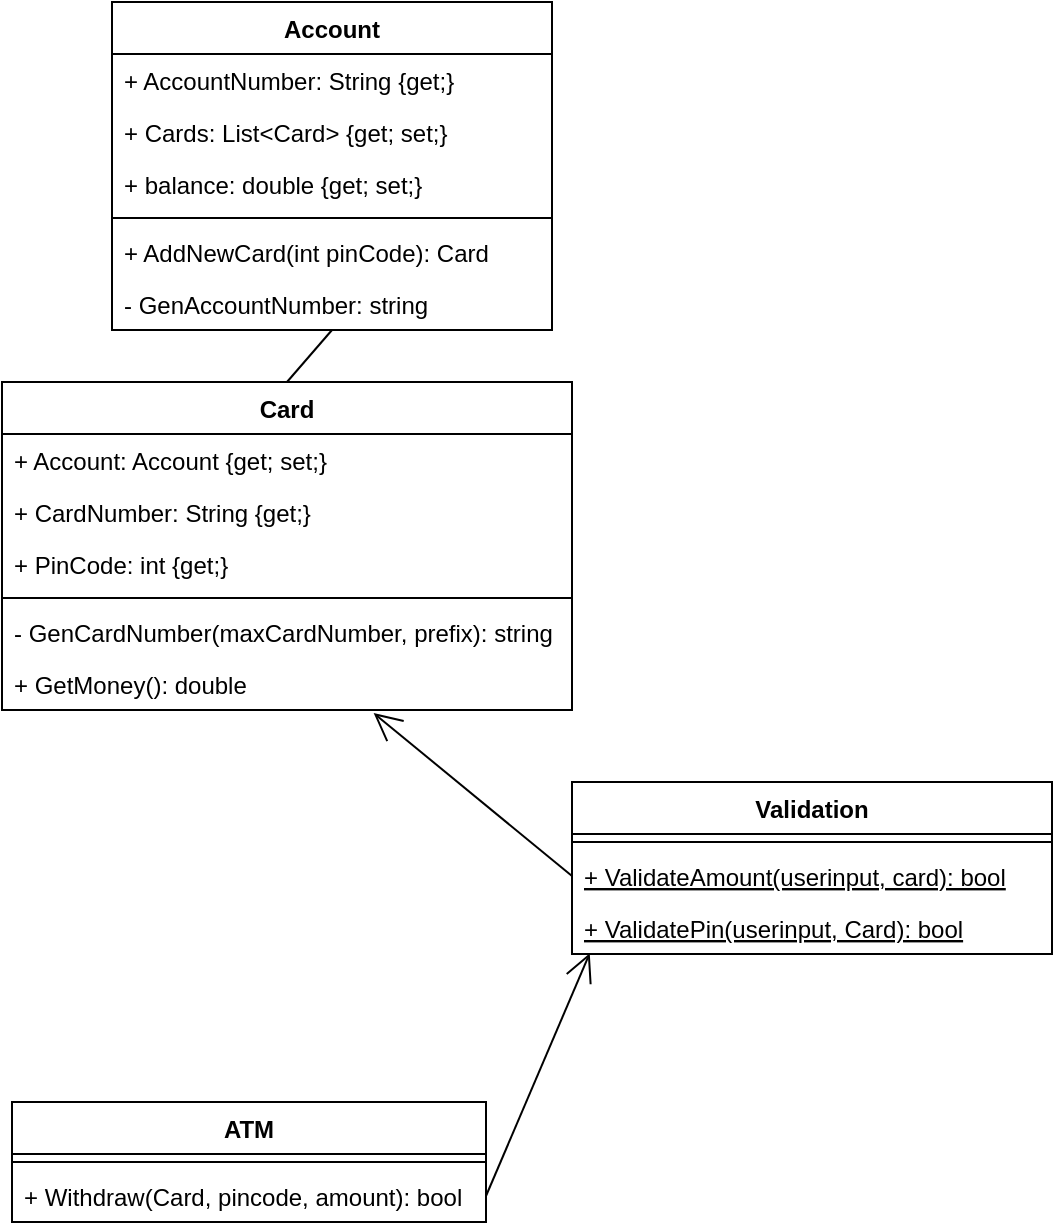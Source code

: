 <mxfile version="15.8.7" type="device"><diagram id="C5RBs43oDa-KdzZeNtuy" name="Page-1"><mxGraphModel dx="760" dy="707" grid="1" gridSize="10" guides="1" tooltips="1" connect="1" arrows="1" fold="1" page="1" pageScale="1" pageWidth="827" pageHeight="1169" math="0" shadow="0"><root><mxCell id="WIyWlLk6GJQsqaUBKTNV-0"/><mxCell id="WIyWlLk6GJQsqaUBKTNV-1" parent="WIyWlLk6GJQsqaUBKTNV-0"/><mxCell id="ZoGPLfi9hgoFwPW3-qjw-0" value="Card" style="swimlane;fontStyle=1;align=center;verticalAlign=top;childLayout=stackLayout;horizontal=1;startSize=26;horizontalStack=0;resizeParent=1;resizeParentMax=0;resizeLast=0;collapsible=1;marginBottom=0;" vertex="1" parent="WIyWlLk6GJQsqaUBKTNV-1"><mxGeometry x="235" y="570" width="285" height="164" as="geometry"/></mxCell><mxCell id="ZoGPLfi9hgoFwPW3-qjw-1" value="+ Account: Account {get; set;} " style="text;strokeColor=none;fillColor=none;align=left;verticalAlign=top;spacingLeft=4;spacingRight=4;overflow=hidden;rotatable=0;points=[[0,0.5],[1,0.5]];portConstraint=eastwest;" vertex="1" parent="ZoGPLfi9hgoFwPW3-qjw-0"><mxGeometry y="26" width="285" height="26" as="geometry"/></mxCell><mxCell id="ZoGPLfi9hgoFwPW3-qjw-32" value="+ CardNumber: String {get;}" style="text;strokeColor=none;fillColor=none;align=left;verticalAlign=top;spacingLeft=4;spacingRight=4;overflow=hidden;rotatable=0;points=[[0,0.5],[1,0.5]];portConstraint=eastwest;" vertex="1" parent="ZoGPLfi9hgoFwPW3-qjw-0"><mxGeometry y="52" width="285" height="26" as="geometry"/></mxCell><mxCell id="ZoGPLfi9hgoFwPW3-qjw-33" value="+ PinCode: int {get;}" style="text;strokeColor=none;fillColor=none;align=left;verticalAlign=top;spacingLeft=4;spacingRight=4;overflow=hidden;rotatable=0;points=[[0,0.5],[1,0.5]];portConstraint=eastwest;" vertex="1" parent="ZoGPLfi9hgoFwPW3-qjw-0"><mxGeometry y="78" width="285" height="26" as="geometry"/></mxCell><mxCell id="ZoGPLfi9hgoFwPW3-qjw-2" value="" style="line;strokeWidth=1;fillColor=none;align=left;verticalAlign=middle;spacingTop=-1;spacingLeft=3;spacingRight=3;rotatable=0;labelPosition=right;points=[];portConstraint=eastwest;" vertex="1" parent="ZoGPLfi9hgoFwPW3-qjw-0"><mxGeometry y="104" width="285" height="8" as="geometry"/></mxCell><mxCell id="ZoGPLfi9hgoFwPW3-qjw-41" value="- GenCardNumber(maxCardNumber, prefix): string" style="text;strokeColor=none;fillColor=none;align=left;verticalAlign=top;spacingLeft=4;spacingRight=4;overflow=hidden;rotatable=0;points=[[0,0.5],[1,0.5]];portConstraint=eastwest;" vertex="1" parent="ZoGPLfi9hgoFwPW3-qjw-0"><mxGeometry y="112" width="285" height="26" as="geometry"/></mxCell><mxCell id="ZoGPLfi9hgoFwPW3-qjw-3" value="+ GetMoney(): double" style="text;strokeColor=none;fillColor=none;align=left;verticalAlign=top;spacingLeft=4;spacingRight=4;overflow=hidden;rotatable=0;points=[[0,0.5],[1,0.5]];portConstraint=eastwest;" vertex="1" parent="ZoGPLfi9hgoFwPW3-qjw-0"><mxGeometry y="138" width="285" height="26" as="geometry"/></mxCell><mxCell id="ZoGPLfi9hgoFwPW3-qjw-4" value="ATM" style="swimlane;fontStyle=1;align=center;verticalAlign=top;childLayout=stackLayout;horizontal=1;startSize=26;horizontalStack=0;resizeParent=1;resizeParentMax=0;resizeLast=0;collapsible=1;marginBottom=0;" vertex="1" parent="WIyWlLk6GJQsqaUBKTNV-1"><mxGeometry x="240" y="930" width="237" height="60" as="geometry"/></mxCell><mxCell id="ZoGPLfi9hgoFwPW3-qjw-6" value="" style="line;strokeWidth=1;fillColor=none;align=left;verticalAlign=middle;spacingTop=-1;spacingLeft=3;spacingRight=3;rotatable=0;labelPosition=right;points=[];portConstraint=eastwest;" vertex="1" parent="ZoGPLfi9hgoFwPW3-qjw-4"><mxGeometry y="26" width="237" height="8" as="geometry"/></mxCell><mxCell id="ZoGPLfi9hgoFwPW3-qjw-7" value="+ Withdraw(Card, pincode, amount): bool" style="text;strokeColor=none;fillColor=none;align=left;verticalAlign=top;spacingLeft=4;spacingRight=4;overflow=hidden;rotatable=0;points=[[0,0.5],[1,0.5]];portConstraint=eastwest;" vertex="1" parent="ZoGPLfi9hgoFwPW3-qjw-4"><mxGeometry y="34" width="237" height="26" as="geometry"/></mxCell><mxCell id="ZoGPLfi9hgoFwPW3-qjw-16" value="Account" style="swimlane;fontStyle=1;align=center;verticalAlign=top;childLayout=stackLayout;horizontal=1;startSize=26;horizontalStack=0;resizeParent=1;resizeParentMax=0;resizeLast=0;collapsible=1;marginBottom=0;" vertex="1" parent="WIyWlLk6GJQsqaUBKTNV-1"><mxGeometry x="290" y="380" width="220" height="164" as="geometry"/></mxCell><mxCell id="ZoGPLfi9hgoFwPW3-qjw-17" value="+ AccountNumber: String {get;}" style="text;strokeColor=none;fillColor=none;align=left;verticalAlign=top;spacingLeft=4;spacingRight=4;overflow=hidden;rotatable=0;points=[[0,0.5],[1,0.5]];portConstraint=eastwest;" vertex="1" parent="ZoGPLfi9hgoFwPW3-qjw-16"><mxGeometry y="26" width="220" height="26" as="geometry"/></mxCell><mxCell id="ZoGPLfi9hgoFwPW3-qjw-30" value="+ Cards: List&lt;Card&gt; {get; set;}" style="text;strokeColor=none;fillColor=none;align=left;verticalAlign=top;spacingLeft=4;spacingRight=4;overflow=hidden;rotatable=0;points=[[0,0.5],[1,0.5]];portConstraint=eastwest;" vertex="1" parent="ZoGPLfi9hgoFwPW3-qjw-16"><mxGeometry y="52" width="220" height="26" as="geometry"/></mxCell><mxCell id="ZoGPLfi9hgoFwPW3-qjw-31" value="+ balance: double {get; set;}" style="text;strokeColor=none;fillColor=none;align=left;verticalAlign=top;spacingLeft=4;spacingRight=4;overflow=hidden;rotatable=0;points=[[0,0.5],[1,0.5]];portConstraint=eastwest;" vertex="1" parent="ZoGPLfi9hgoFwPW3-qjw-16"><mxGeometry y="78" width="220" height="26" as="geometry"/></mxCell><mxCell id="ZoGPLfi9hgoFwPW3-qjw-18" value="" style="line;strokeWidth=1;fillColor=none;align=left;verticalAlign=middle;spacingTop=-1;spacingLeft=3;spacingRight=3;rotatable=0;labelPosition=right;points=[];portConstraint=eastwest;" vertex="1" parent="ZoGPLfi9hgoFwPW3-qjw-16"><mxGeometry y="104" width="220" height="8" as="geometry"/></mxCell><mxCell id="ZoGPLfi9hgoFwPW3-qjw-39" value="+ AddNewCard(int pinCode): Card " style="text;strokeColor=none;fillColor=none;align=left;verticalAlign=top;spacingLeft=4;spacingRight=4;overflow=hidden;rotatable=0;points=[[0,0.5],[1,0.5]];portConstraint=eastwest;" vertex="1" parent="ZoGPLfi9hgoFwPW3-qjw-16"><mxGeometry y="112" width="220" height="26" as="geometry"/></mxCell><mxCell id="ZoGPLfi9hgoFwPW3-qjw-40" value="- GenAccountNumber: string" style="text;strokeColor=none;fillColor=none;align=left;verticalAlign=top;spacingLeft=4;spacingRight=4;overflow=hidden;rotatable=0;points=[[0,0.5],[1,0.5]];portConstraint=eastwest;" vertex="1" parent="ZoGPLfi9hgoFwPW3-qjw-16"><mxGeometry y="138" width="220" height="26" as="geometry"/></mxCell><mxCell id="ZoGPLfi9hgoFwPW3-qjw-20" value="Validation" style="swimlane;fontStyle=1;align=center;verticalAlign=top;childLayout=stackLayout;horizontal=1;startSize=26;horizontalStack=0;resizeParent=1;resizeParentMax=0;resizeLast=0;collapsible=1;marginBottom=0;" vertex="1" parent="WIyWlLk6GJQsqaUBKTNV-1"><mxGeometry x="520" y="770" width="240" height="86" as="geometry"/></mxCell><mxCell id="ZoGPLfi9hgoFwPW3-qjw-22" value="" style="line;strokeWidth=1;fillColor=none;align=left;verticalAlign=middle;spacingTop=-1;spacingLeft=3;spacingRight=3;rotatable=0;labelPosition=right;points=[];portConstraint=eastwest;" vertex="1" parent="ZoGPLfi9hgoFwPW3-qjw-20"><mxGeometry y="26" width="240" height="8" as="geometry"/></mxCell><mxCell id="ZoGPLfi9hgoFwPW3-qjw-28" value="+ ValidateAmount(userinput, card): bool" style="text;strokeColor=none;fillColor=none;align=left;verticalAlign=top;spacingLeft=4;spacingRight=4;overflow=hidden;rotatable=0;points=[[0,0.5],[1,0.5]];portConstraint=eastwest;fontStyle=4" vertex="1" parent="ZoGPLfi9hgoFwPW3-qjw-20"><mxGeometry y="34" width="240" height="26" as="geometry"/></mxCell><mxCell id="ZoGPLfi9hgoFwPW3-qjw-23" value="+ ValidatePin(userinput, Card): bool" style="text;strokeColor=none;fillColor=none;align=left;verticalAlign=top;spacingLeft=4;spacingRight=4;overflow=hidden;rotatable=0;points=[[0,0.5],[1,0.5]];portConstraint=eastwest;fontStyle=4" vertex="1" parent="ZoGPLfi9hgoFwPW3-qjw-20"><mxGeometry y="60" width="240" height="26" as="geometry"/></mxCell><mxCell id="ZoGPLfi9hgoFwPW3-qjw-29" value="" style="endArrow=none;html=1;rounded=0;exitX=0.5;exitY=0;exitDx=0;exitDy=0;entryX=0.5;entryY=1;entryDx=0;entryDy=0;" edge="1" parent="WIyWlLk6GJQsqaUBKTNV-1" source="ZoGPLfi9hgoFwPW3-qjw-0" target="ZoGPLfi9hgoFwPW3-qjw-16"><mxGeometry width="50" height="50" relative="1" as="geometry"><mxPoint x="390" y="530" as="sourcePoint"/><mxPoint x="370" y="518" as="targetPoint"/></mxGeometry></mxCell><mxCell id="ZoGPLfi9hgoFwPW3-qjw-35" value="" style="endArrow=open;endFill=1;endSize=12;html=1;rounded=0;entryX=0.037;entryY=0.985;entryDx=0;entryDy=0;entryPerimeter=0;exitX=1;exitY=0.5;exitDx=0;exitDy=0;" edge="1" parent="WIyWlLk6GJQsqaUBKTNV-1" source="ZoGPLfi9hgoFwPW3-qjw-7" target="ZoGPLfi9hgoFwPW3-qjw-23"><mxGeometry width="160" relative="1" as="geometry"><mxPoint x="530" y="870" as="sourcePoint"/><mxPoint x="690" y="870" as="targetPoint"/></mxGeometry></mxCell><mxCell id="ZoGPLfi9hgoFwPW3-qjw-36" value="" style="endArrow=open;endFill=1;endSize=12;html=1;rounded=0;exitX=0;exitY=0.5;exitDx=0;exitDy=0;entryX=0.652;entryY=1.06;entryDx=0;entryDy=0;entryPerimeter=0;" edge="1" parent="WIyWlLk6GJQsqaUBKTNV-1" source="ZoGPLfi9hgoFwPW3-qjw-28" target="ZoGPLfi9hgoFwPW3-qjw-3"><mxGeometry width="160" relative="1" as="geometry"><mxPoint x="390" y="680" as="sourcePoint"/><mxPoint x="410" y="750" as="targetPoint"/></mxGeometry></mxCell></root></mxGraphModel></diagram></mxfile>
